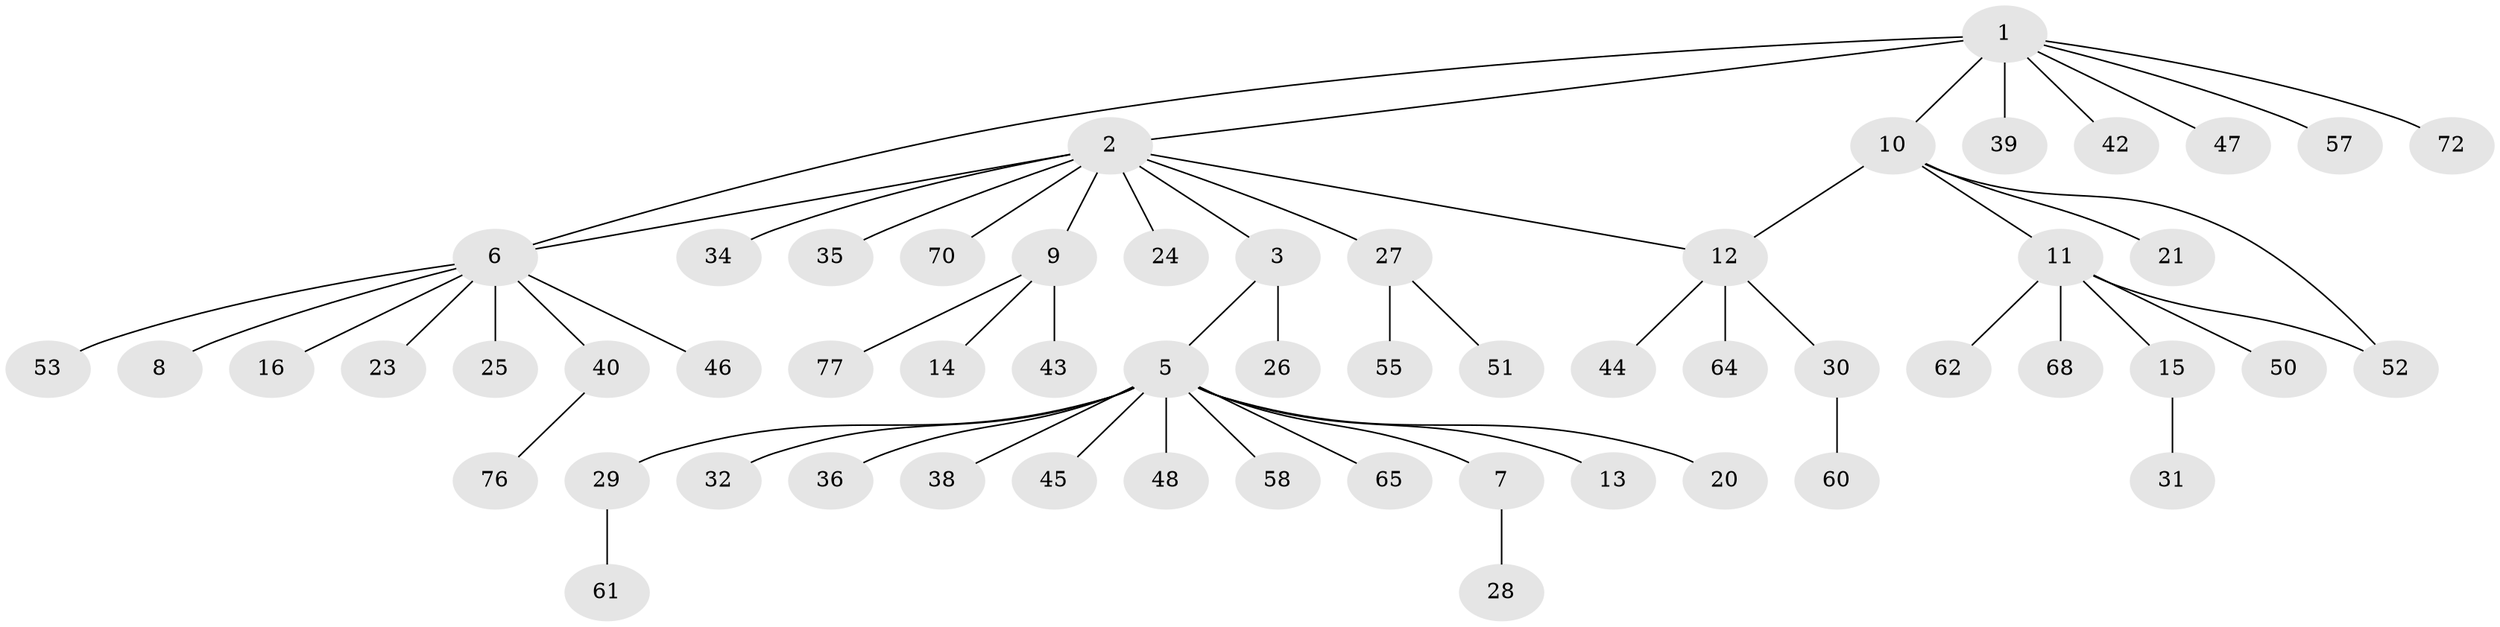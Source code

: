 // Generated by graph-tools (version 1.1) at 2025/51/02/27/25 19:51:57]
// undirected, 57 vertices, 59 edges
graph export_dot {
graph [start="1"]
  node [color=gray90,style=filled];
  1 [super="+4"];
  2 [super="+74"];
  3 [super="+66"];
  5 [super="+18"];
  6 [super="+19"];
  7 [super="+59"];
  8;
  9 [super="+75"];
  10 [super="+54"];
  11 [super="+17"];
  12 [super="+22"];
  13;
  14;
  15 [super="+37"];
  16 [super="+73"];
  20;
  21;
  23;
  24 [super="+78"];
  25;
  26;
  27 [super="+33"];
  28 [super="+49"];
  29 [super="+63"];
  30 [super="+41"];
  31;
  32;
  34;
  35 [super="+67"];
  36;
  38;
  39 [super="+56"];
  40;
  42;
  43 [super="+69"];
  44;
  45;
  46;
  47;
  48;
  50;
  51;
  52;
  53;
  55;
  57;
  58;
  60;
  61;
  62;
  64;
  65;
  68;
  70 [super="+71"];
  72;
  76;
  77;
  1 -- 2;
  1 -- 6;
  1 -- 10 [weight=2];
  1 -- 39;
  1 -- 42;
  1 -- 47;
  1 -- 57;
  1 -- 72;
  2 -- 3;
  2 -- 6;
  2 -- 9;
  2 -- 12;
  2 -- 24;
  2 -- 27;
  2 -- 34;
  2 -- 35;
  2 -- 70;
  3 -- 5;
  3 -- 26;
  5 -- 7;
  5 -- 13;
  5 -- 29;
  5 -- 32;
  5 -- 36;
  5 -- 38;
  5 -- 45;
  5 -- 48;
  5 -- 58;
  5 -- 65;
  5 -- 20;
  6 -- 8;
  6 -- 16;
  6 -- 23;
  6 -- 25;
  6 -- 40;
  6 -- 46;
  6 -- 53;
  7 -- 28;
  9 -- 14;
  9 -- 43;
  9 -- 77;
  10 -- 11;
  10 -- 12;
  10 -- 21;
  10 -- 52;
  11 -- 15;
  11 -- 50;
  11 -- 62;
  11 -- 52;
  11 -- 68;
  12 -- 30;
  12 -- 44;
  12 -- 64;
  15 -- 31;
  27 -- 51;
  27 -- 55;
  29 -- 61;
  30 -- 60;
  40 -- 76;
}
